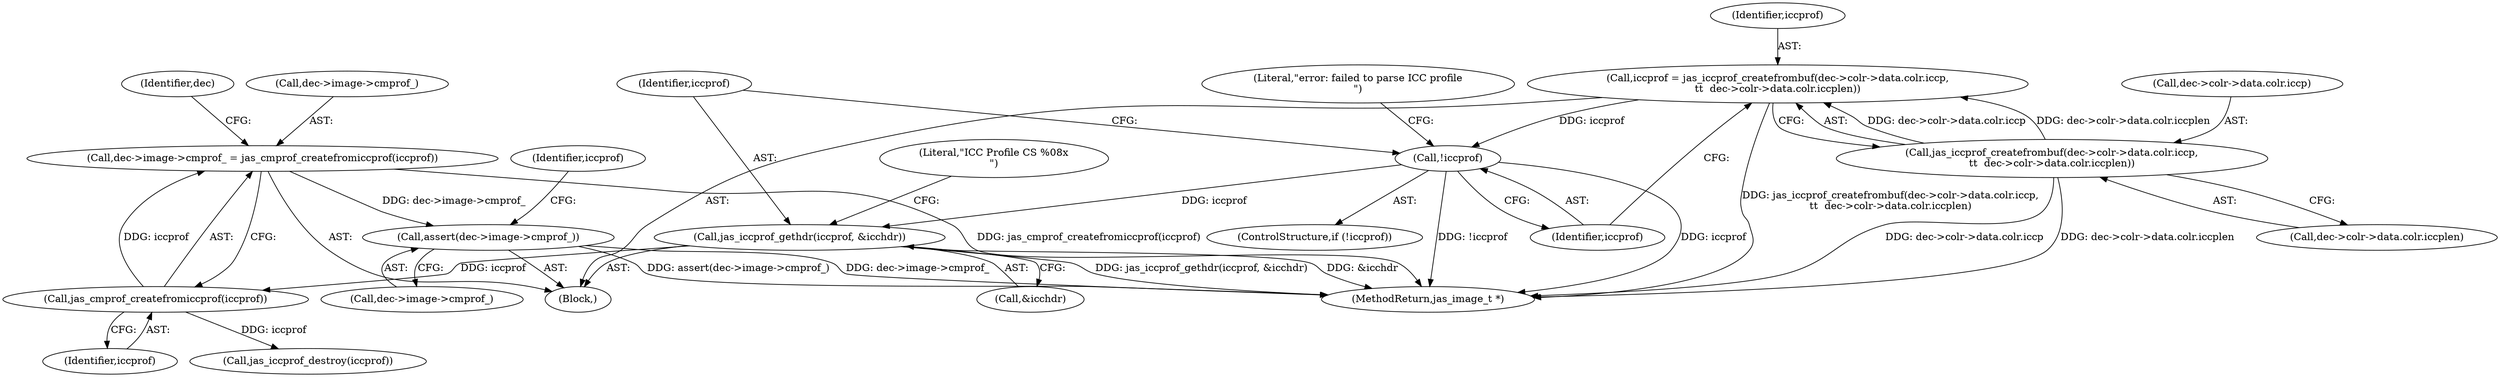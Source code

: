 digraph "0_jasper_d42b2388f7f8e0332c846675133acea151fc557a_33@API" {
"1000661" [label="(Call,dec->image->cmprof_ = jas_cmprof_createfromiccprof(iccprof))"];
"1000667" [label="(Call,jas_cmprof_createfromiccprof(iccprof))"];
"1000644" [label="(Call,jas_iccprof_gethdr(iccprof, &icchdr))"];
"1000638" [label="(Call,!iccprof)"];
"1000616" [label="(Call,iccprof = jas_iccprof_createfrombuf(dec->colr->data.colr.iccp,\n\t\t  dec->colr->data.colr.iccplen))"];
"1000618" [label="(Call,jas_iccprof_createfrombuf(dec->colr->data.colr.iccp,\n\t\t  dec->colr->data.colr.iccplen))"];
"1000669" [label="(Call,assert(dec->image->cmprof_))"];
"1000617" [label="(Identifier,iccprof)"];
"1000672" [label="(Identifier,dec)"];
"1000668" [label="(Identifier,iccprof)"];
"1000667" [label="(Call,jas_cmprof_createfromiccprof(iccprof))"];
"1000646" [label="(Call,&icchdr)"];
"1000599" [label="(Block,)"];
"1000662" [label="(Call,dec->image->cmprof_)"];
"1000649" [label="(Literal,\"ICC Profile CS %08x\n\")"];
"1000637" [label="(ControlStructure,if (!iccprof))"];
"1000669" [label="(Call,assert(dec->image->cmprof_))"];
"1000675" [label="(Call,jas_iccprof_destroy(iccprof))"];
"1000639" [label="(Identifier,iccprof)"];
"1000619" [label="(Call,dec->colr->data.colr.iccp)"];
"1000618" [label="(Call,jas_iccprof_createfrombuf(dec->colr->data.colr.iccp,\n\t\t  dec->colr->data.colr.iccplen))"];
"1000645" [label="(Identifier,iccprof)"];
"1000642" [label="(Literal,\"error: failed to parse ICC profile\n\")"];
"1000670" [label="(Call,dec->image->cmprof_)"];
"1000616" [label="(Call,iccprof = jas_iccprof_createfrombuf(dec->colr->data.colr.iccp,\n\t\t  dec->colr->data.colr.iccplen))"];
"1001265" [label="(MethodReturn,jas_image_t *)"];
"1000661" [label="(Call,dec->image->cmprof_ = jas_cmprof_createfromiccprof(iccprof))"];
"1000628" [label="(Call,dec->colr->data.colr.iccplen)"];
"1000638" [label="(Call,!iccprof)"];
"1000644" [label="(Call,jas_iccprof_gethdr(iccprof, &icchdr))"];
"1000676" [label="(Identifier,iccprof)"];
"1000661" -> "1000599"  [label="AST: "];
"1000661" -> "1000667"  [label="CFG: "];
"1000662" -> "1000661"  [label="AST: "];
"1000667" -> "1000661"  [label="AST: "];
"1000672" -> "1000661"  [label="CFG: "];
"1000661" -> "1001265"  [label="DDG: jas_cmprof_createfromiccprof(iccprof)"];
"1000667" -> "1000661"  [label="DDG: iccprof"];
"1000661" -> "1000669"  [label="DDG: dec->image->cmprof_"];
"1000667" -> "1000668"  [label="CFG: "];
"1000668" -> "1000667"  [label="AST: "];
"1000644" -> "1000667"  [label="DDG: iccprof"];
"1000667" -> "1000675"  [label="DDG: iccprof"];
"1000644" -> "1000599"  [label="AST: "];
"1000644" -> "1000646"  [label="CFG: "];
"1000645" -> "1000644"  [label="AST: "];
"1000646" -> "1000644"  [label="AST: "];
"1000649" -> "1000644"  [label="CFG: "];
"1000644" -> "1001265"  [label="DDG: &icchdr"];
"1000644" -> "1001265"  [label="DDG: jas_iccprof_gethdr(iccprof, &icchdr)"];
"1000638" -> "1000644"  [label="DDG: iccprof"];
"1000638" -> "1000637"  [label="AST: "];
"1000638" -> "1000639"  [label="CFG: "];
"1000639" -> "1000638"  [label="AST: "];
"1000642" -> "1000638"  [label="CFG: "];
"1000645" -> "1000638"  [label="CFG: "];
"1000638" -> "1001265"  [label="DDG: !iccprof"];
"1000638" -> "1001265"  [label="DDG: iccprof"];
"1000616" -> "1000638"  [label="DDG: iccprof"];
"1000616" -> "1000599"  [label="AST: "];
"1000616" -> "1000618"  [label="CFG: "];
"1000617" -> "1000616"  [label="AST: "];
"1000618" -> "1000616"  [label="AST: "];
"1000639" -> "1000616"  [label="CFG: "];
"1000616" -> "1001265"  [label="DDG: jas_iccprof_createfrombuf(dec->colr->data.colr.iccp,\n\t\t  dec->colr->data.colr.iccplen)"];
"1000618" -> "1000616"  [label="DDG: dec->colr->data.colr.iccp"];
"1000618" -> "1000616"  [label="DDG: dec->colr->data.colr.iccplen"];
"1000618" -> "1000628"  [label="CFG: "];
"1000619" -> "1000618"  [label="AST: "];
"1000628" -> "1000618"  [label="AST: "];
"1000618" -> "1001265"  [label="DDG: dec->colr->data.colr.iccplen"];
"1000618" -> "1001265"  [label="DDG: dec->colr->data.colr.iccp"];
"1000669" -> "1000599"  [label="AST: "];
"1000669" -> "1000670"  [label="CFG: "];
"1000670" -> "1000669"  [label="AST: "];
"1000676" -> "1000669"  [label="CFG: "];
"1000669" -> "1001265"  [label="DDG: dec->image->cmprof_"];
"1000669" -> "1001265"  [label="DDG: assert(dec->image->cmprof_)"];
}
